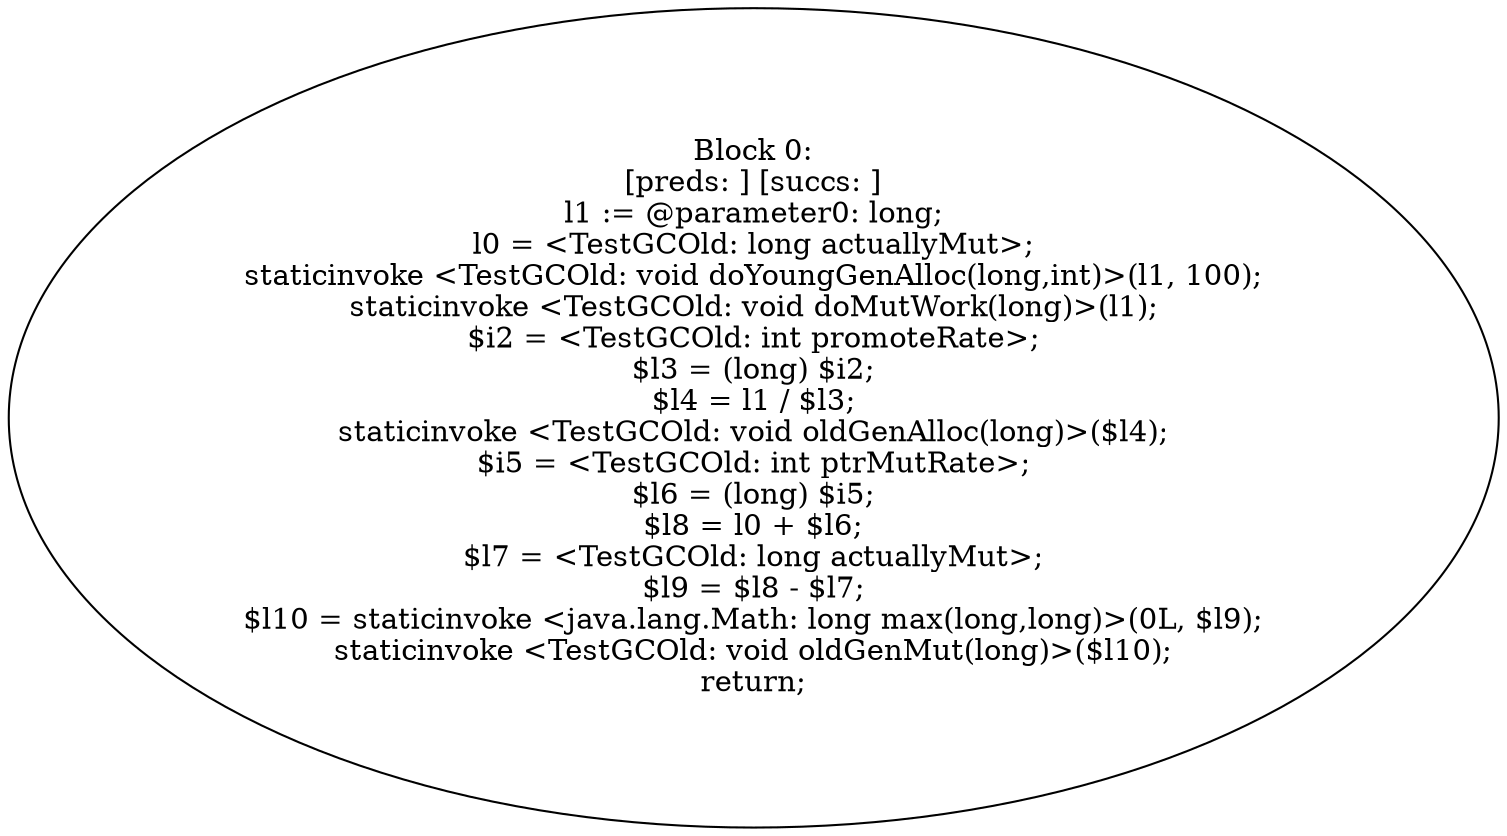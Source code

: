 digraph "unitGraph" {
    "Block 0:
[preds: ] [succs: ]
l1 := @parameter0: long;
l0 = <TestGCOld: long actuallyMut>;
staticinvoke <TestGCOld: void doYoungGenAlloc(long,int)>(l1, 100);
staticinvoke <TestGCOld: void doMutWork(long)>(l1);
$i2 = <TestGCOld: int promoteRate>;
$l3 = (long) $i2;
$l4 = l1 / $l3;
staticinvoke <TestGCOld: void oldGenAlloc(long)>($l4);
$i5 = <TestGCOld: int ptrMutRate>;
$l6 = (long) $i5;
$l8 = l0 + $l6;
$l7 = <TestGCOld: long actuallyMut>;
$l9 = $l8 - $l7;
$l10 = staticinvoke <java.lang.Math: long max(long,long)>(0L, $l9);
staticinvoke <TestGCOld: void oldGenMut(long)>($l10);
return;
"
}
